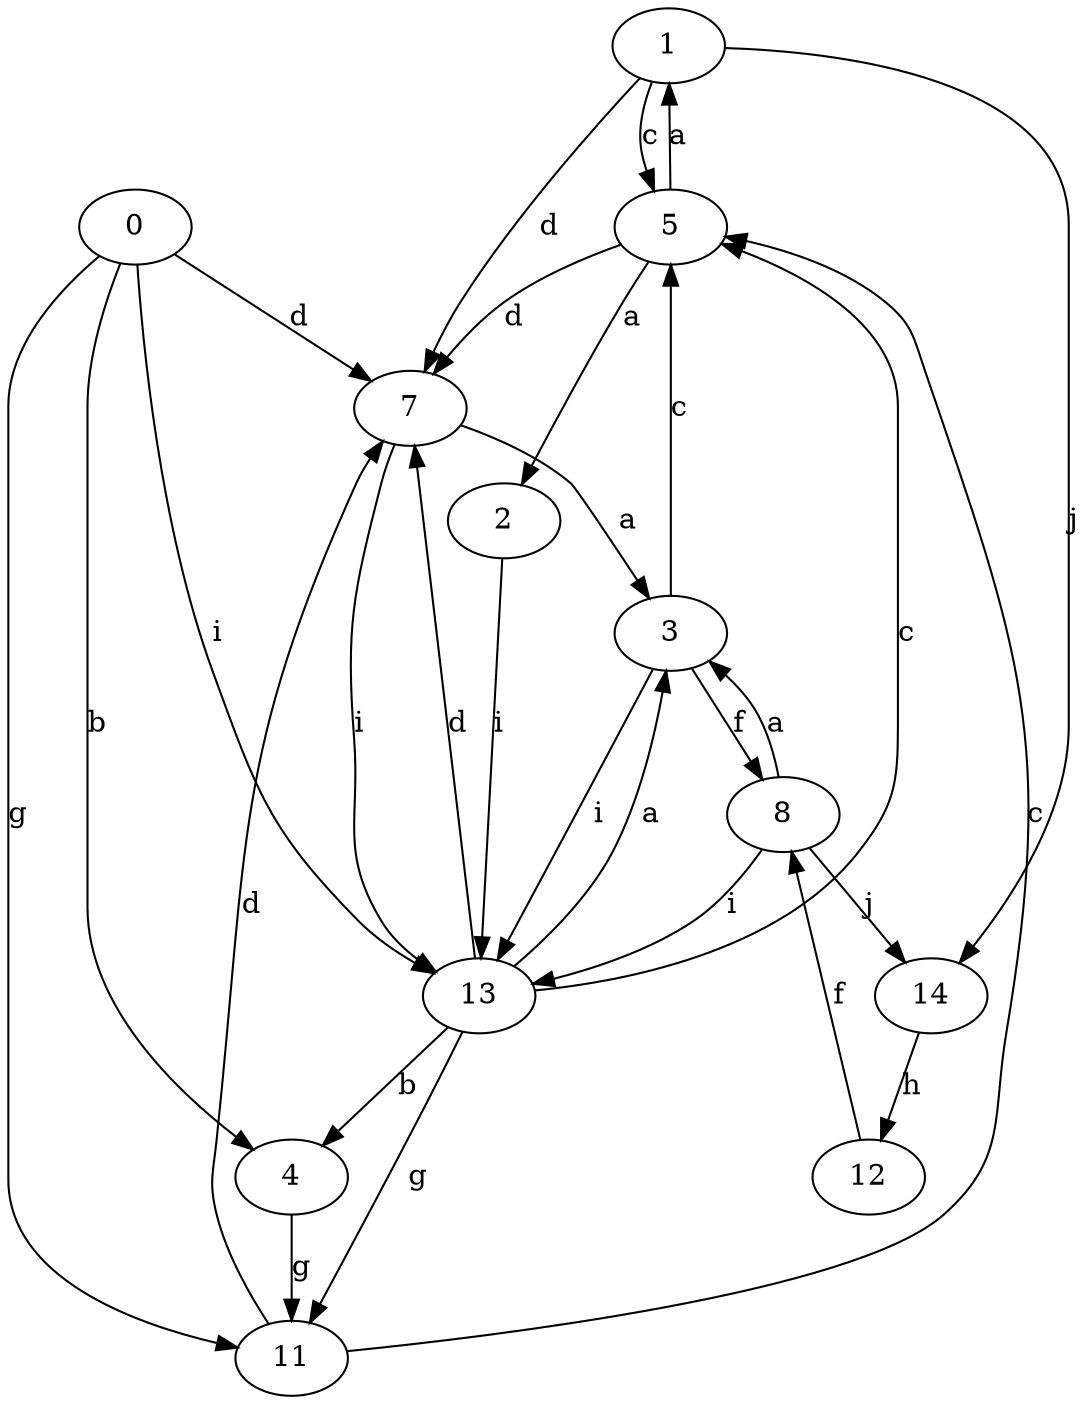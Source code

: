 strict digraph  {
1;
2;
3;
4;
5;
0;
7;
8;
11;
12;
13;
14;
1 -> 5  [label=c];
1 -> 7  [label=d];
1 -> 14  [label=j];
2 -> 13  [label=i];
3 -> 5  [label=c];
3 -> 8  [label=f];
3 -> 13  [label=i];
4 -> 11  [label=g];
5 -> 1  [label=a];
5 -> 2  [label=a];
5 -> 7  [label=d];
0 -> 4  [label=b];
0 -> 7  [label=d];
0 -> 11  [label=g];
0 -> 13  [label=i];
7 -> 3  [label=a];
7 -> 13  [label=i];
8 -> 3  [label=a];
8 -> 13  [label=i];
8 -> 14  [label=j];
11 -> 5  [label=c];
11 -> 7  [label=d];
12 -> 8  [label=f];
13 -> 3  [label=a];
13 -> 4  [label=b];
13 -> 5  [label=c];
13 -> 7  [label=d];
13 -> 11  [label=g];
14 -> 12  [label=h];
}
